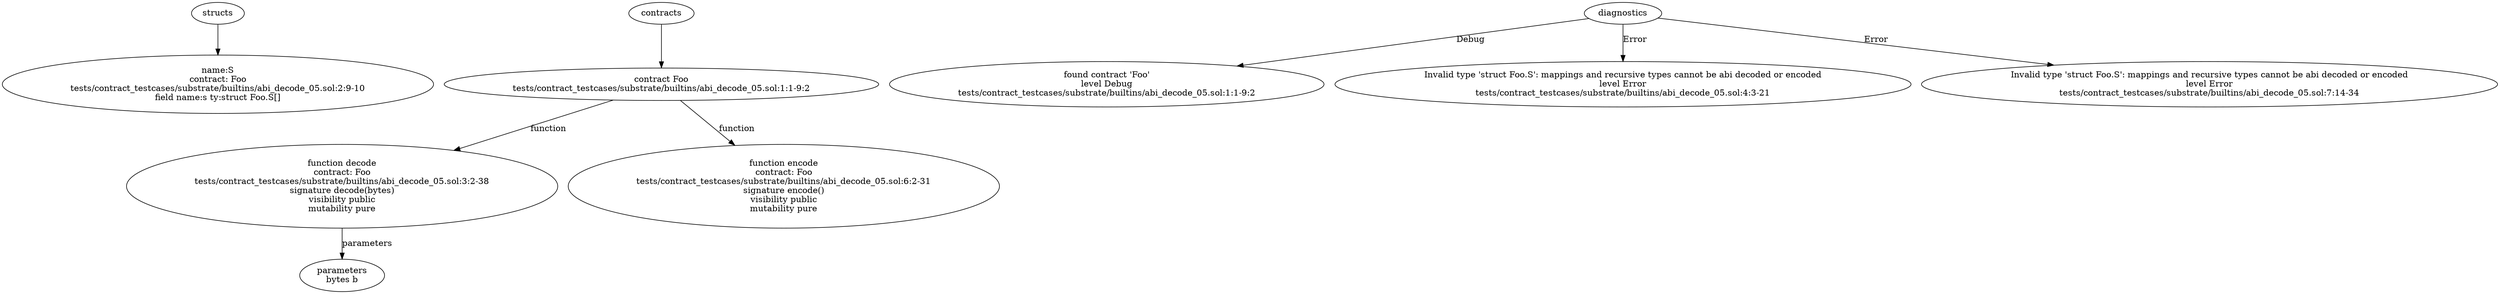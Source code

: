 strict digraph "tests/contract_testcases/substrate/builtins/abi_decode_05.sol" {
	S [label="name:S\ncontract: Foo\ntests/contract_testcases/substrate/builtins/abi_decode_05.sol:2:9-10\nfield name:s ty:struct Foo.S[]"]
	contract [label="contract Foo\ntests/contract_testcases/substrate/builtins/abi_decode_05.sol:1:1-9:2"]
	decode [label="function decode\ncontract: Foo\ntests/contract_testcases/substrate/builtins/abi_decode_05.sol:3:2-38\nsignature decode(bytes)\nvisibility public\nmutability pure"]
	parameters [label="parameters\nbytes b"]
	encode [label="function encode\ncontract: Foo\ntests/contract_testcases/substrate/builtins/abi_decode_05.sol:6:2-31\nsignature encode()\nvisibility public\nmutability pure"]
	diagnostic [label="found contract 'Foo'\nlevel Debug\ntests/contract_testcases/substrate/builtins/abi_decode_05.sol:1:1-9:2"]
	diagnostic_9 [label="Invalid type 'struct Foo.S': mappings and recursive types cannot be abi decoded or encoded\nlevel Error\ntests/contract_testcases/substrate/builtins/abi_decode_05.sol:4:3-21"]
	diagnostic_10 [label="Invalid type 'struct Foo.S': mappings and recursive types cannot be abi decoded or encoded\nlevel Error\ntests/contract_testcases/substrate/builtins/abi_decode_05.sol:7:14-34"]
	structs -> S
	contracts -> contract
	contract -> decode [label="function"]
	decode -> parameters [label="parameters"]
	contract -> encode [label="function"]
	diagnostics -> diagnostic [label="Debug"]
	diagnostics -> diagnostic_9 [label="Error"]
	diagnostics -> diagnostic_10 [label="Error"]
}
